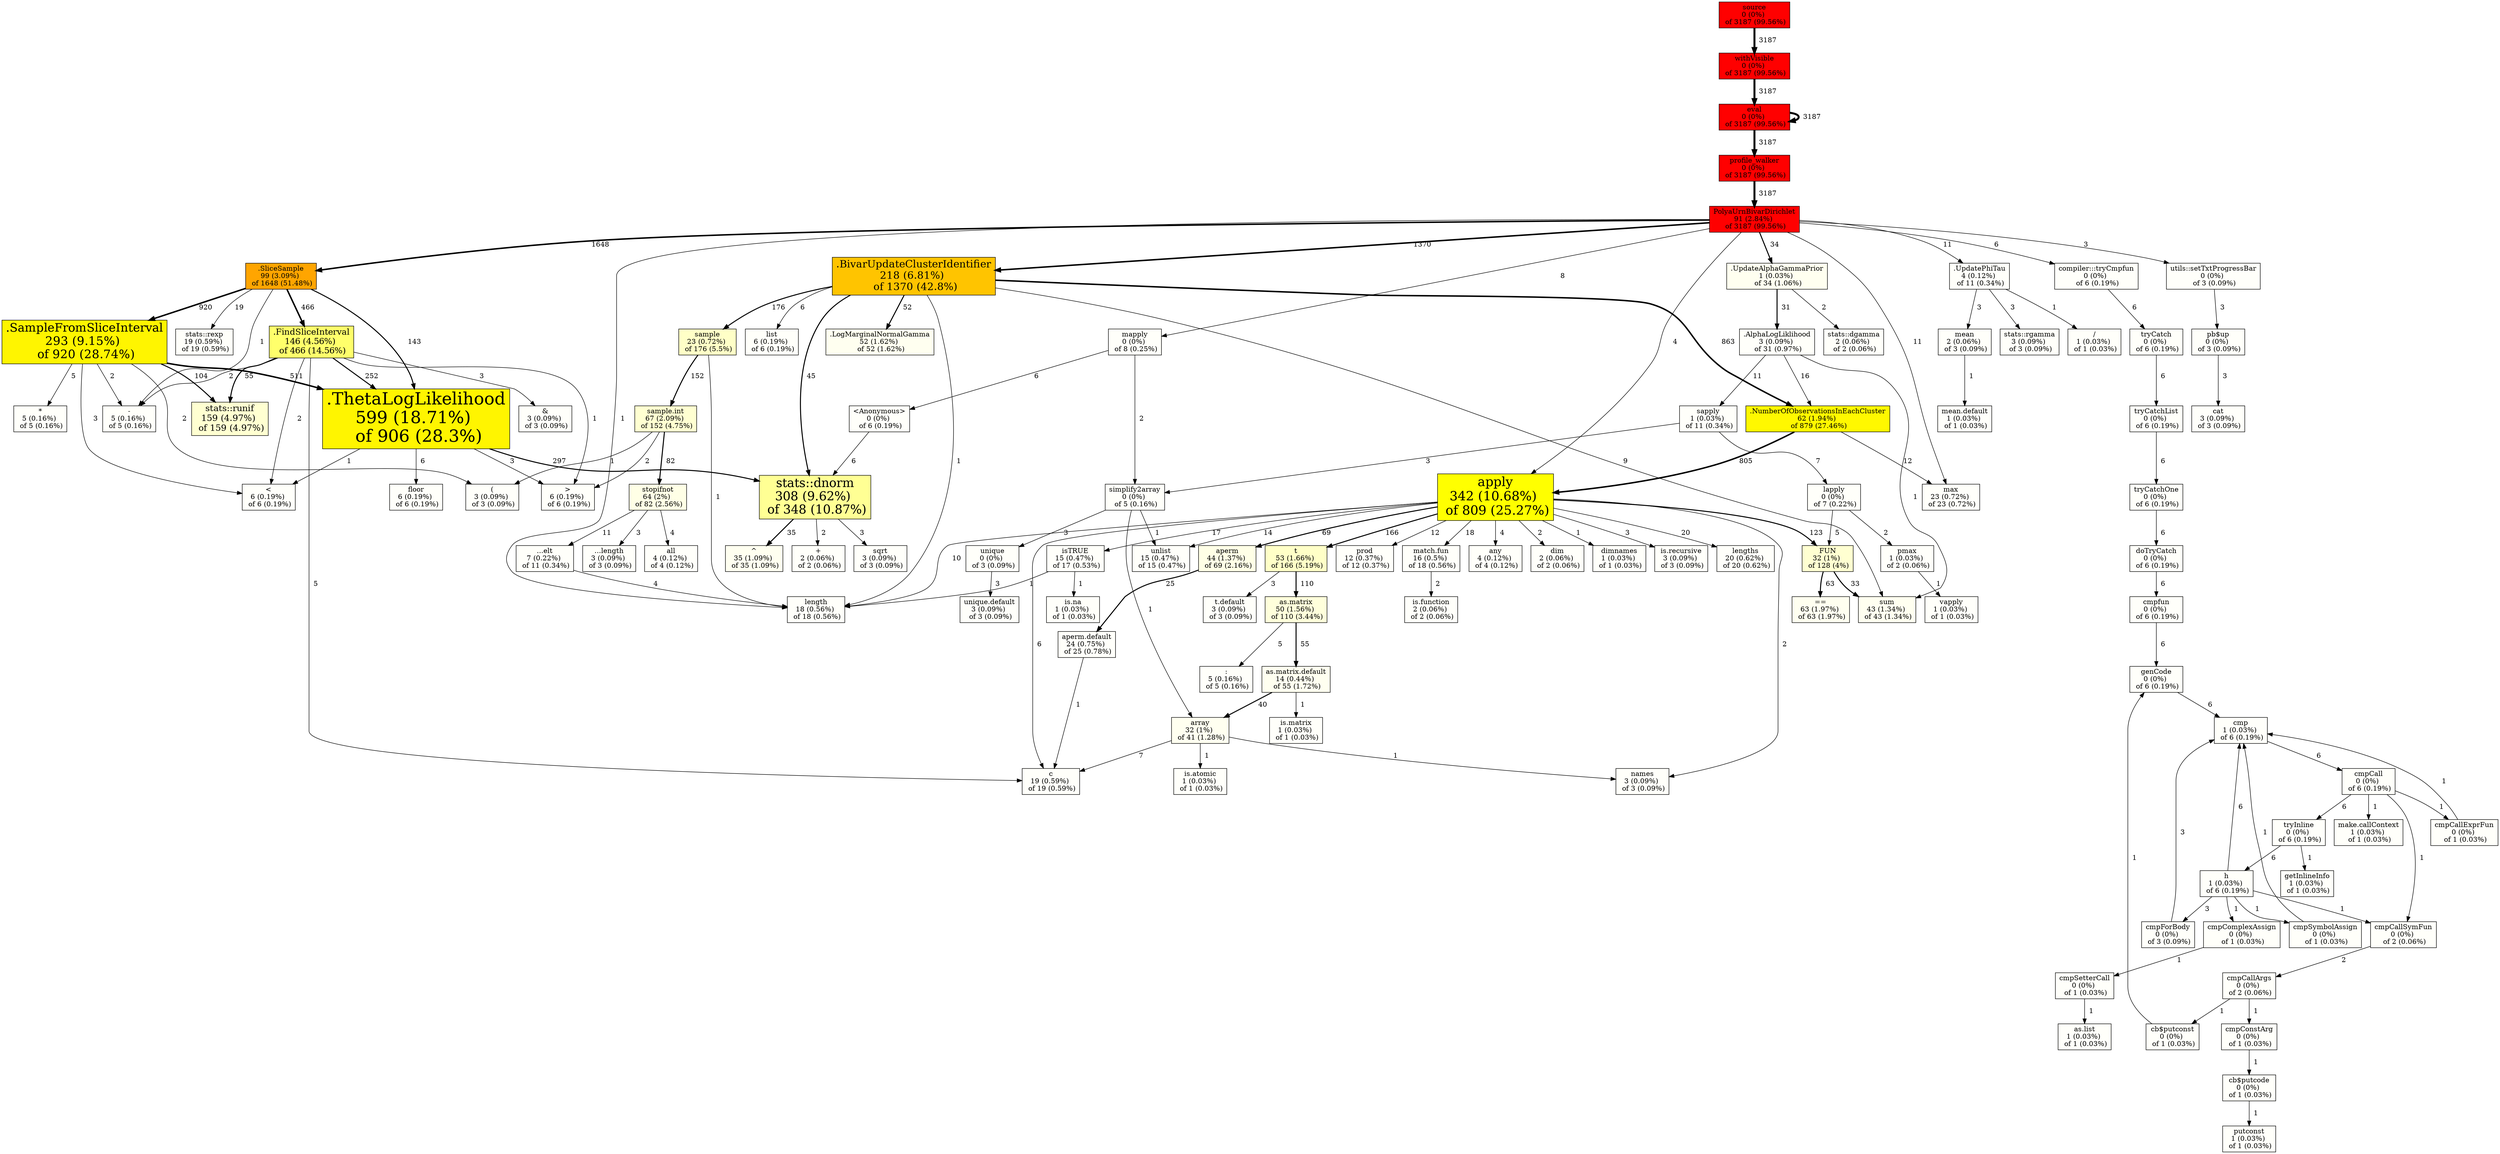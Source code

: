 digraph xyz {
rankdir=TB;
"-\n5 (0.16%) \n of 5 (0.16%)"[shape=box,style=filled,color=black,fillcolor="#FFFFFA"fontsize=14];
":\n5 (0.16%) \n of 5 (0.16%)"[shape=box,style=filled,color=black,fillcolor="#FFFFFA"fontsize=14];
"...elt\n7 (0.22%) \n of 11 (0.34%)"[shape=box,style=filled,color=black,fillcolor="#FFFFFA"fontsize=14];
"...elt\n7 (0.22%) \n of 11 (0.34%)" -> "length\n18 (0.56%) \n of 18 (0.56%)"[label="  4", penwidth=1];
"...length\n3 (0.09%) \n of 3 (0.09%)"[shape=box,style=filled,color=black,fillcolor="#FFFFFA"fontsize=14];
".AlphaLogLiklihood\n3 (0.09%) \n of 31 (0.97%)"[shape=box,style=filled,color=black,fillcolor="#FFFFFA"fontsize=14];
".AlphaLogLiklihood\n3 (0.09%) \n of 31 (0.97%)" -> ".NumberOfObservationsInEachCluster\n62 (1.94%) \n of 879 (27.46%)"[label="  16", penwidth=1];
".AlphaLogLiklihood\n3 (0.09%) \n of 31 (0.97%)" -> "sapply\n1 (0.03%) \n of 11 (0.34%)"[label="  11", penwidth=1];
".AlphaLogLiklihood\n3 (0.09%) \n of 31 (0.97%)" -> "sum\n43 (1.34%) \n of 43 (1.34%)"[label="  1", penwidth=1];
".BivarUpdateClusterIdentifier\n218 (6.81%) \n of 1370 (42.8%)"[shape=box,style=filled,color=black,fillcolor="#FFC400"fontsize=20.8767813611198];
".BivarUpdateClusterIdentifier\n218 (6.81%) \n of 1370 (42.8%)" -> ".LogMarginalNormalGamma\n52 (1.62%) \n of 52 (1.62%)"[label="  52", penwidth=2];
".BivarUpdateClusterIdentifier\n218 (6.81%) \n of 1370 (42.8%)" -> ".NumberOfObservationsInEachCluster\n62 (1.94%) \n of 879 (27.46%)"[label="  863", penwidth=3];
".BivarUpdateClusterIdentifier\n218 (6.81%) \n of 1370 (42.8%)" -> "length\n18 (0.56%) \n of 18 (0.56%)"[label="  1", penwidth=1];
".BivarUpdateClusterIdentifier\n218 (6.81%) \n of 1370 (42.8%)" -> "list\n6 (0.19%) \n of 6 (0.19%)"[label="  6", penwidth=1];
".BivarUpdateClusterIdentifier\n218 (6.81%) \n of 1370 (42.8%)" -> "sample\n23 (0.72%) \n of 176 (5.5%)"[label="  176", penwidth=2];
".BivarUpdateClusterIdentifier\n218 (6.81%) \n of 1370 (42.8%)" -> "stats::dnorm\n308 (9.62%) \n of 348 (10.87%)"[label="  45", penwidth=2];
".BivarUpdateClusterIdentifier\n218 (6.81%) \n of 1370 (42.8%)" -> "sum\n43 (1.34%) \n of 43 (1.34%)"[label="  9", penwidth=1];
".FindSliceInterval\n146 (4.56%) \n of 466 (14.56%)"[shape=box,style=filled,color=black,fillcolor="#FFFF6B"fontsize=17.0833252032501];
".FindSliceInterval\n146 (4.56%) \n of 466 (14.56%)" -> "-\n5 (0.16%) \n of 5 (0.16%)"[label="  2", penwidth=1];
".FindSliceInterval\n146 (4.56%) \n of 466 (14.56%)" -> ".ThetaLogLikelihood\n599 (18.71%) \n of 906 (28.3%)"[label="  252", penwidth=2];
".FindSliceInterval\n146 (4.56%) \n of 466 (14.56%)" -> "&\n3 (0.09%) \n of 3 (0.09%)"[label="  3", penwidth=1];
".FindSliceInterval\n146 (4.56%) \n of 466 (14.56%)" -> "<\n6 (0.19%) \n of 6 (0.19%)"[label="  2", penwidth=1];
".FindSliceInterval\n146 (4.56%) \n of 466 (14.56%)" -> ">\n6 (0.19%) \n of 6 (0.19%)"[label="  1", penwidth=1];
".FindSliceInterval\n146 (4.56%) \n of 466 (14.56%)" -> "c\n19 (0.59%) \n of 19 (0.59%)"[label="  5", penwidth=1];
".FindSliceInterval\n146 (4.56%) \n of 466 (14.56%)" -> "stats::runif\n159 (4.97%) \n of 159 (4.97%)"[label="  55", penwidth=2];
".LogMarginalNormalGamma\n52 (1.62%) \n of 52 (1.62%)"[shape=box,style=filled,color=black,fillcolor="#FFFFF0"fontsize=14];
".NumberOfObservationsInEachCluster\n62 (1.94%) \n of 879 (27.46%)"[shape=box,style=filled,color=black,fillcolor="#FFF800"fontsize=14];
".NumberOfObservationsInEachCluster\n62 (1.94%) \n of 879 (27.46%)" -> "apply\n342 (10.68%) \n of 809 (25.27%)"[label="  805", penwidth=3];
".NumberOfObservationsInEachCluster\n62 (1.94%) \n of 879 (27.46%)" -> "max\n23 (0.72%) \n of 23 (0.72%)"[label="  12", penwidth=1];
".SampleFromSliceInterval\n293 (9.15%) \n of 920 (28.74%)"[shape=box,style=filled,color=black,fillcolor="#FFF500"fontsize=24.1991735396067];
".SampleFromSliceInterval\n293 (9.15%) \n of 920 (28.74%)" -> "-\n5 (0.16%) \n of 5 (0.16%)"[label="  2", penwidth=1];
".SampleFromSliceInterval\n293 (9.15%) \n of 920 (28.74%)" -> ".ThetaLogLikelihood\n599 (18.71%) \n of 906 (28.3%)"[label="  511", penwidth=3];
".SampleFromSliceInterval\n293 (9.15%) \n of 920 (28.74%)" -> "(\n3 (0.09%) \n of 3 (0.09%)"[label="  2", penwidth=1];
".SampleFromSliceInterval\n293 (9.15%) \n of 920 (28.74%)" -> "*\n5 (0.16%) \n of 5 (0.16%)"[label="  5", penwidth=1];
".SampleFromSliceInterval\n293 (9.15%) \n of 920 (28.74%)" -> "<\n6 (0.19%) \n of 6 (0.19%)"[label="  3", penwidth=1];
".SampleFromSliceInterval\n293 (9.15%) \n of 920 (28.74%)" -> "stats::runif\n159 (4.97%) \n of 159 (4.97%)"[label="  104", penwidth=2];
".SliceSample\n99 (3.09%) \n of 1648 (51.48%)"[shape=box,style=filled,color=black,fillcolor="#FFA500"fontsize=14.0627166649976];
".SliceSample\n99 (3.09%) \n of 1648 (51.48%)" -> "-\n5 (0.16%) \n of 5 (0.16%)"[label="  1", penwidth=1];
".SliceSample\n99 (3.09%) \n of 1648 (51.48%)" -> ".FindSliceInterval\n146 (4.56%) \n of 466 (14.56%)"[label="  466", penwidth=3];
".SliceSample\n99 (3.09%) \n of 1648 (51.48%)" -> ".SampleFromSliceInterval\n293 (9.15%) \n of 920 (28.74%)"[label="  920", penwidth=3];
".SliceSample\n99 (3.09%) \n of 1648 (51.48%)" -> ".ThetaLogLikelihood\n599 (18.71%) \n of 906 (28.3%)"[label="  143", penwidth=2];
".SliceSample\n99 (3.09%) \n of 1648 (51.48%)" -> "stats::rexp\n19 (0.59%) \n of 19 (0.59%)"[label="  19", penwidth=1];
".ThetaLogLikelihood\n599 (18.71%) \n of 906 (28.3%)"[shape=box,style=filled,color=black,fillcolor="#FFF500"fontsize=34.6040460062115];
".ThetaLogLikelihood\n599 (18.71%) \n of 906 (28.3%)" -> "<\n6 (0.19%) \n of 6 (0.19%)"[label="  1", penwidth=1];
".ThetaLogLikelihood\n599 (18.71%) \n of 906 (28.3%)" -> ">\n6 (0.19%) \n of 6 (0.19%)"[label="  3", penwidth=1];
".ThetaLogLikelihood\n599 (18.71%) \n of 906 (28.3%)" -> "floor\n6 (0.19%) \n of 6 (0.19%)"[label="  6", penwidth=1];
".ThetaLogLikelihood\n599 (18.71%) \n of 906 (28.3%)" -> "stats::dnorm\n308 (9.62%) \n of 348 (10.87%)"[label="  297", penwidth=2];
".UpdateAlphaGammaPrior\n1 (0.03%) \n of 34 (1.06%)"[shape=box,style=filled,color=black,fillcolor="#FFFFF0"fontsize=14];
".UpdateAlphaGammaPrior\n1 (0.03%) \n of 34 (1.06%)" -> ".AlphaLogLiklihood\n3 (0.09%) \n of 31 (0.97%)"[label="  31", penwidth=2];
".UpdateAlphaGammaPrior\n1 (0.03%) \n of 34 (1.06%)" -> "stats::dgamma\n2 (0.06%) \n of 2 (0.06%)"[label="  2", penwidth=1];
".UpdatePhiTau\n4 (0.12%) \n of 11 (0.34%)"[shape=box,style=filled,color=black,fillcolor="#FFFFFA"fontsize=14];
".UpdatePhiTau\n4 (0.12%) \n of 11 (0.34%)" -> "/\n1 (0.03%) \n of 1 (0.03%)"[label="  1", penwidth=1];
".UpdatePhiTau\n4 (0.12%) \n of 11 (0.34%)" -> "mean\n2 (0.06%) \n of 3 (0.09%)"[label="  3", penwidth=1];
".UpdatePhiTau\n4 (0.12%) \n of 11 (0.34%)" -> "stats::rgamma\n3 (0.09%) \n of 3 (0.09%)"[label="  3", penwidth=1];
"(\n3 (0.09%) \n of 3 (0.09%)"[shape=box,style=filled,color=black,fillcolor="#FFFFFA"fontsize=14];
"*\n5 (0.16%) \n of 5 (0.16%)"[shape=box,style=filled,color=black,fillcolor="#FFFFFA"fontsize=14];
"/\n1 (0.03%) \n of 1 (0.03%)"[shape=box,style=filled,color=black,fillcolor="#FFFFFA"fontsize=14];
"&\n3 (0.09%) \n of 3 (0.09%)"[shape=box,style=filled,color=black,fillcolor="#FFFFFA"fontsize=14];
"^\n35 (1.09%) \n of 35 (1.09%)"[shape=box,style=filled,color=black,fillcolor="#FFFFF0"fontsize=14];
"+\n2 (0.06%) \n of 2 (0.06%)"[shape=box,style=filled,color=black,fillcolor="#FFFFFA"fontsize=14];
"<\n6 (0.19%) \n of 6 (0.19%)"[shape=box,style=filled,color=black,fillcolor="#FFFFFA"fontsize=14];
"<Anonymous>\n0 (0%) \n of 6 (0.19%)"[shape=box,style=filled,color=black,fillcolor="#FFFFFA"fontsize=14];
"<Anonymous>\n0 (0%) \n of 6 (0.19%)" -> "stats::dnorm\n308 (9.62%) \n of 348 (10.87%)"[label="  6", penwidth=1];
"==\n63 (1.97%) \n of 63 (1.97%)"[shape=box,style=filled,color=black,fillcolor="#FFFFF0"fontsize=14];
">\n6 (0.19%) \n of 6 (0.19%)"[shape=box,style=filled,color=black,fillcolor="#FFFFFA"fontsize=14];
"all\n4 (0.12%) \n of 4 (0.12%)"[shape=box,style=filled,color=black,fillcolor="#FFFFFA"fontsize=14];
"any\n4 (0.12%) \n of 4 (0.12%)"[shape=box,style=filled,color=black,fillcolor="#FFFFFA"fontsize=14];
"aperm\n44 (1.37%) \n of 69 (2.16%)"[shape=box,style=filled,color=black,fillcolor="#FFFFE6"fontsize=14];
"aperm\n44 (1.37%) \n of 69 (2.16%)" -> "aperm.default\n24 (0.75%) \n of 25 (0.78%)"[label="  25", penwidth=2];
"aperm.default\n24 (0.75%) \n of 25 (0.78%)"[shape=box,style=filled,color=black,fillcolor="#FFFFFA"fontsize=14];
"aperm.default\n24 (0.75%) \n of 25 (0.78%)" -> "c\n19 (0.59%) \n of 19 (0.59%)"[label="  1", penwidth=1];
"apply\n342 (10.68%) \n of 809 (25.27%)"[shape=box,style=filled,color=black,fillcolor="#FFFF00"fontsize=26.1442154213891];
"apply\n342 (10.68%) \n of 809 (25.27%)" -> "any\n4 (0.12%) \n of 4 (0.12%)"[label="  4", penwidth=1];
"apply\n342 (10.68%) \n of 809 (25.27%)" -> "aperm\n44 (1.37%) \n of 69 (2.16%)"[label="  69", penwidth=2];
"apply\n342 (10.68%) \n of 809 (25.27%)" -> "c\n19 (0.59%) \n of 19 (0.59%)"[label="  6", penwidth=1];
"apply\n342 (10.68%) \n of 809 (25.27%)" -> "dim\n2 (0.06%) \n of 2 (0.06%)"[label="  2", penwidth=1];
"apply\n342 (10.68%) \n of 809 (25.27%)" -> "dimnames\n1 (0.03%) \n of 1 (0.03%)"[label="  1", penwidth=1];
"apply\n342 (10.68%) \n of 809 (25.27%)" -> "FUN\n32 (1%) \n of 128 (4%)"[label="  123", penwidth=2];
"apply\n342 (10.68%) \n of 809 (25.27%)" -> "is.recursive\n3 (0.09%) \n of 3 (0.09%)"[label="  3", penwidth=1];
"apply\n342 (10.68%) \n of 809 (25.27%)" -> "isTRUE\n15 (0.47%) \n of 17 (0.53%)"[label="  17", penwidth=1];
"apply\n342 (10.68%) \n of 809 (25.27%)" -> "length\n18 (0.56%) \n of 18 (0.56%)"[label="  10", penwidth=1];
"apply\n342 (10.68%) \n of 809 (25.27%)" -> "lengths\n20 (0.62%) \n of 20 (0.62%)"[label="  20", penwidth=1];
"apply\n342 (10.68%) \n of 809 (25.27%)" -> "match.fun\n16 (0.5%) \n of 18 (0.56%)"[label="  18", penwidth=1];
"apply\n342 (10.68%) \n of 809 (25.27%)" -> "names\n3 (0.09%) \n of 3 (0.09%)"[label="  2", penwidth=1];
"apply\n342 (10.68%) \n of 809 (25.27%)" -> "prod\n12 (0.37%) \n of 12 (0.37%)"[label="  12", penwidth=1];
"apply\n342 (10.68%) \n of 809 (25.27%)" -> "t\n53 (1.66%) \n of 166 (5.19%)"[label="  166", penwidth=2];
"apply\n342 (10.68%) \n of 809 (25.27%)" -> "unlist\n15 (0.47%) \n of 15 (0.47%)"[label="  14", penwidth=1];
"array\n32 (1%) \n of 41 (1.28%)"[shape=box,style=filled,color=black,fillcolor="#FFFFF0"fontsize=14];
"array\n32 (1%) \n of 41 (1.28%)" -> "c\n19 (0.59%) \n of 19 (0.59%)"[label="  7", penwidth=1];
"array\n32 (1%) \n of 41 (1.28%)" -> "is.atomic\n1 (0.03%) \n of 1 (0.03%)"[label="  1", penwidth=1];
"array\n32 (1%) \n of 41 (1.28%)" -> "names\n3 (0.09%) \n of 3 (0.09%)"[label="  1", penwidth=1];
"as.list\n1 (0.03%) \n of 1 (0.03%)"[shape=box,style=filled,color=black,fillcolor="#FFFFFA"fontsize=14];
"as.matrix\n50 (1.56%) \n of 110 (3.44%)"[shape=box,style=filled,color=black,fillcolor="#FFFFDB"fontsize=14];
"as.matrix\n50 (1.56%) \n of 110 (3.44%)" -> ":\n5 (0.16%) \n of 5 (0.16%)"[label="  5", penwidth=1];
"as.matrix\n50 (1.56%) \n of 110 (3.44%)" -> "as.matrix.default\n14 (0.44%) \n of 55 (1.72%)"[label="  55", penwidth=2];
"as.matrix.default\n14 (0.44%) \n of 55 (1.72%)"[shape=box,style=filled,color=black,fillcolor="#FFFFF0"fontsize=14];
"as.matrix.default\n14 (0.44%) \n of 55 (1.72%)" -> "array\n32 (1%) \n of 41 (1.28%)"[label="  40", penwidth=2];
"as.matrix.default\n14 (0.44%) \n of 55 (1.72%)" -> "is.matrix\n1 (0.03%) \n of 1 (0.03%)"[label="  1", penwidth=1];
"c\n19 (0.59%) \n of 19 (0.59%)"[shape=box,style=filled,color=black,fillcolor="#FFFFFA"fontsize=14];
"cat\n3 (0.09%) \n of 3 (0.09%)"[shape=box,style=filled,color=black,fillcolor="#FFFFFA"fontsize=14];
"cb$putcode\n0 (0%) \n of 1 (0.03%)"[shape=box,style=filled,color=black,fillcolor="#FFFFFA"fontsize=14];
"cb$putcode\n0 (0%) \n of 1 (0.03%)" -> "putconst\n1 (0.03%) \n of 1 (0.03%)"[label="  1", penwidth=1];
"cb$putconst\n0 (0%) \n of 1 (0.03%)"[shape=box,style=filled,color=black,fillcolor="#FFFFFA"fontsize=14];
"cb$putconst\n0 (0%) \n of 1 (0.03%)" -> "genCode\n0 (0%) \n of 6 (0.19%)"[label="  1", penwidth=1];
"cmp\n1 (0.03%) \n of 6 (0.19%)"[shape=box,style=filled,color=black,fillcolor="#FFFFFA"fontsize=14];
"cmp\n1 (0.03%) \n of 6 (0.19%)" -> "cmpCall\n0 (0%) \n of 6 (0.19%)"[label="  6", penwidth=1];
"cmpCall\n0 (0%) \n of 6 (0.19%)"[shape=box,style=filled,color=black,fillcolor="#FFFFFA"fontsize=14];
"cmpCall\n0 (0%) \n of 6 (0.19%)" -> "cmpCallExprFun\n0 (0%) \n of 1 (0.03%)"[label="  1", penwidth=1];
"cmpCall\n0 (0%) \n of 6 (0.19%)" -> "cmpCallSymFun\n0 (0%) \n of 2 (0.06%)"[label="  1", penwidth=1];
"cmpCall\n0 (0%) \n of 6 (0.19%)" -> "make.callContext\n1 (0.03%) \n of 1 (0.03%)"[label="  1", penwidth=1];
"cmpCall\n0 (0%) \n of 6 (0.19%)" -> "tryInline\n0 (0%) \n of 6 (0.19%)"[label="  6", penwidth=1];
"cmpCallArgs\n0 (0%) \n of 2 (0.06%)"[shape=box,style=filled,color=black,fillcolor="#FFFFFA"fontsize=14];
"cmpCallArgs\n0 (0%) \n of 2 (0.06%)" -> "cb$putconst\n0 (0%) \n of 1 (0.03%)"[label="  1", penwidth=1];
"cmpCallArgs\n0 (0%) \n of 2 (0.06%)" -> "cmpConstArg\n0 (0%) \n of 1 (0.03%)"[label="  1", penwidth=1];
"cmpCallExprFun\n0 (0%) \n of 1 (0.03%)"[shape=box,style=filled,color=black,fillcolor="#FFFFFA"fontsize=14];
"cmpCallExprFun\n0 (0%) \n of 1 (0.03%)" -> "cmp\n1 (0.03%) \n of 6 (0.19%)"[label="  1", penwidth=1];
"cmpCallSymFun\n0 (0%) \n of 2 (0.06%)"[shape=box,style=filled,color=black,fillcolor="#FFFFFA"fontsize=14];
"cmpCallSymFun\n0 (0%) \n of 2 (0.06%)" -> "cmpCallArgs\n0 (0%) \n of 2 (0.06%)"[label="  2", penwidth=1];
"cmpComplexAssign\n0 (0%) \n of 1 (0.03%)"[shape=box,style=filled,color=black,fillcolor="#FFFFFA"fontsize=14];
"cmpComplexAssign\n0 (0%) \n of 1 (0.03%)" -> "cmpSetterCall\n0 (0%) \n of 1 (0.03%)"[label="  1", penwidth=1];
"cmpConstArg\n0 (0%) \n of 1 (0.03%)"[shape=box,style=filled,color=black,fillcolor="#FFFFFA"fontsize=14];
"cmpConstArg\n0 (0%) \n of 1 (0.03%)" -> "cb$putcode\n0 (0%) \n of 1 (0.03%)"[label="  1", penwidth=1];
"cmpForBody\n0 (0%) \n of 3 (0.09%)"[shape=box,style=filled,color=black,fillcolor="#FFFFFA"fontsize=14];
"cmpForBody\n0 (0%) \n of 3 (0.09%)" -> "cmp\n1 (0.03%) \n of 6 (0.19%)"[label="  3", penwidth=1];
"cmpfun\n0 (0%) \n of 6 (0.19%)"[shape=box,style=filled,color=black,fillcolor="#FFFFFA"fontsize=14];
"cmpfun\n0 (0%) \n of 6 (0.19%)" -> "genCode\n0 (0%) \n of 6 (0.19%)"[label="  6", penwidth=1];
"cmpSetterCall\n0 (0%) \n of 1 (0.03%)"[shape=box,style=filled,color=black,fillcolor="#FFFFFA"fontsize=14];
"cmpSetterCall\n0 (0%) \n of 1 (0.03%)" -> "as.list\n1 (0.03%) \n of 1 (0.03%)"[label="  1", penwidth=1];
"cmpSymbolAssign\n0 (0%) \n of 1 (0.03%)"[shape=box,style=filled,color=black,fillcolor="#FFFFFA"fontsize=14];
"cmpSymbolAssign\n0 (0%) \n of 1 (0.03%)" -> "cmp\n1 (0.03%) \n of 6 (0.19%)"[label="  1", penwidth=1];
"compiler:::tryCmpfun\n0 (0%) \n of 6 (0.19%)"[shape=box,style=filled,color=black,fillcolor="#FFFFFA"fontsize=14];
"compiler:::tryCmpfun\n0 (0%) \n of 6 (0.19%)" -> "tryCatch\n0 (0%) \n of 6 (0.19%)"[label="  6", penwidth=1];
"dim\n2 (0.06%) \n of 2 (0.06%)"[shape=box,style=filled,color=black,fillcolor="#FFFFFA"fontsize=14];
"dimnames\n1 (0.03%) \n of 1 (0.03%)"[shape=box,style=filled,color=black,fillcolor="#FFFFFA"fontsize=14];
"doTryCatch\n0 (0%) \n of 6 (0.19%)"[shape=box,style=filled,color=black,fillcolor="#FFFFFA"fontsize=14];
"doTryCatch\n0 (0%) \n of 6 (0.19%)" -> "cmpfun\n0 (0%) \n of 6 (0.19%)"[label="  6", penwidth=1];
"eval\n0 (0%) \n of 3187 (99.56%)"[shape=box,style=filled,color=black,fillcolor="#FF0000"fontsize=14];
"eval\n0 (0%) \n of 3187 (99.56%)" -> "eval\n0 (0%) \n of 3187 (99.56%)"[label="  3187", penwidth=4];
"eval\n0 (0%) \n of 3187 (99.56%)" -> "profile_walker\n0 (0%) \n of 3187 (99.56%)"[label="  3187", penwidth=4];
"floor\n6 (0.19%) \n of 6 (0.19%)"[shape=box,style=filled,color=black,fillcolor="#FFFFFA"fontsize=14];
"FUN\n32 (1%) \n of 128 (4%)"[shape=box,style=filled,color=black,fillcolor="#FFFFD1"fontsize=14];
"FUN\n32 (1%) \n of 128 (4%)" -> "==\n63 (1.97%) \n of 63 (1.97%)"[label="  63", penwidth=2];
"FUN\n32 (1%) \n of 128 (4%)" -> "sum\n43 (1.34%) \n of 43 (1.34%)"[label="  33", penwidth=2];
"genCode\n0 (0%) \n of 6 (0.19%)"[shape=box,style=filled,color=black,fillcolor="#FFFFFA"fontsize=14];
"genCode\n0 (0%) \n of 6 (0.19%)" -> "cmp\n1 (0.03%) \n of 6 (0.19%)"[label="  6", penwidth=1];
"getInlineInfo\n1 (0.03%) \n of 1 (0.03%)"[shape=box,style=filled,color=black,fillcolor="#FFFFFA"fontsize=14];
"h\n1 (0.03%) \n of 6 (0.19%)"[shape=box,style=filled,color=black,fillcolor="#FFFFFA"fontsize=14];
"h\n1 (0.03%) \n of 6 (0.19%)" -> "cmp\n1 (0.03%) \n of 6 (0.19%)"[label="  6", penwidth=1];
"h\n1 (0.03%) \n of 6 (0.19%)" -> "cmpCallSymFun\n0 (0%) \n of 2 (0.06%)"[label="  1", penwidth=1];
"h\n1 (0.03%) \n of 6 (0.19%)" -> "cmpComplexAssign\n0 (0%) \n of 1 (0.03%)"[label="  1", penwidth=1];
"h\n1 (0.03%) \n of 6 (0.19%)" -> "cmpForBody\n0 (0%) \n of 3 (0.09%)"[label="  3", penwidth=1];
"h\n1 (0.03%) \n of 6 (0.19%)" -> "cmpSymbolAssign\n0 (0%) \n of 1 (0.03%)"[label="  1", penwidth=1];
"is.atomic\n1 (0.03%) \n of 1 (0.03%)"[shape=box,style=filled,color=black,fillcolor="#FFFFFA"fontsize=14];
"is.function\n2 (0.06%) \n of 2 (0.06%)"[shape=box,style=filled,color=black,fillcolor="#FFFFFA"fontsize=14];
"is.matrix\n1 (0.03%) \n of 1 (0.03%)"[shape=box,style=filled,color=black,fillcolor="#FFFFFA"fontsize=14];
"is.na\n1 (0.03%) \n of 1 (0.03%)"[shape=box,style=filled,color=black,fillcolor="#FFFFFA"fontsize=14];
"is.recursive\n3 (0.09%) \n of 3 (0.09%)"[shape=box,style=filled,color=black,fillcolor="#FFFFFA"fontsize=14];
"isTRUE\n15 (0.47%) \n of 17 (0.53%)"[shape=box,style=filled,color=black,fillcolor="#FFFFFA"fontsize=14];
"isTRUE\n15 (0.47%) \n of 17 (0.53%)" -> "is.na\n1 (0.03%) \n of 1 (0.03%)"[label="  1", penwidth=1];
"isTRUE\n15 (0.47%) \n of 17 (0.53%)" -> "length\n18 (0.56%) \n of 18 (0.56%)"[label="  1", penwidth=1];
"lapply\n0 (0%) \n of 7 (0.22%)"[shape=box,style=filled,color=black,fillcolor="#FFFFFA"fontsize=14];
"lapply\n0 (0%) \n of 7 (0.22%)" -> "FUN\n32 (1%) \n of 128 (4%)"[label="  5", penwidth=1];
"lapply\n0 (0%) \n of 7 (0.22%)" -> "pmax\n1 (0.03%) \n of 2 (0.06%)"[label="  2", penwidth=1];
"length\n18 (0.56%) \n of 18 (0.56%)"[shape=box,style=filled,color=black,fillcolor="#FFFFFA"fontsize=14];
"lengths\n20 (0.62%) \n of 20 (0.62%)"[shape=box,style=filled,color=black,fillcolor="#FFFFFA"fontsize=14];
"list\n6 (0.19%) \n of 6 (0.19%)"[shape=box,style=filled,color=black,fillcolor="#FFFFFA"fontsize=14];
"make.callContext\n1 (0.03%) \n of 1 (0.03%)"[shape=box,style=filled,color=black,fillcolor="#FFFFFA"fontsize=14];
"mapply\n0 (0%) \n of 8 (0.25%)"[shape=box,style=filled,color=black,fillcolor="#FFFFFA"fontsize=14];
"mapply\n0 (0%) \n of 8 (0.25%)" -> "<Anonymous>\n0 (0%) \n of 6 (0.19%)"[label="  6", penwidth=1];
"mapply\n0 (0%) \n of 8 (0.25%)" -> "simplify2array\n0 (0%) \n of 5 (0.16%)"[label="  2", penwidth=1];
"match.fun\n16 (0.5%) \n of 18 (0.56%)"[shape=box,style=filled,color=black,fillcolor="#FFFFFA"fontsize=14];
"match.fun\n16 (0.5%) \n of 18 (0.56%)" -> "is.function\n2 (0.06%) \n of 2 (0.06%)"[label="  2", penwidth=1];
"max\n23 (0.72%) \n of 23 (0.72%)"[shape=box,style=filled,color=black,fillcolor="#FFFFFA"fontsize=14];
"mean\n2 (0.06%) \n of 3 (0.09%)"[shape=box,style=filled,color=black,fillcolor="#FFFFFA"fontsize=14];
"mean\n2 (0.06%) \n of 3 (0.09%)" -> "mean.default\n1 (0.03%) \n of 1 (0.03%)"[label="  1", penwidth=1];
"mean.default\n1 (0.03%) \n of 1 (0.03%)"[shape=box,style=filled,color=black,fillcolor="#FFFFFA"fontsize=14];
"names\n3 (0.09%) \n of 3 (0.09%)"[shape=box,style=filled,color=black,fillcolor="#FFFFFA"fontsize=14];
"pb$up\n0 (0%) \n of 3 (0.09%)"[shape=box,style=filled,color=black,fillcolor="#FFFFFA"fontsize=14];
"pb$up\n0 (0%) \n of 3 (0.09%)" -> "cat\n3 (0.09%) \n of 3 (0.09%)"[label="  3", penwidth=1];
"pmax\n1 (0.03%) \n of 2 (0.06%)"[shape=box,style=filled,color=black,fillcolor="#FFFFFA"fontsize=14];
"pmax\n1 (0.03%) \n of 2 (0.06%)" -> "vapply\n1 (0.03%) \n of 1 (0.03%)"[label="  1", penwidth=1];
"PolyaUrnBivarDirichlet\n91 (2.84%) \n of 3187 (99.56%)"[shape=box,style=filled,color=black,fillcolor="#FF0000"fontsize=14];
"PolyaUrnBivarDirichlet\n91 (2.84%) \n of 3187 (99.56%)" -> ".BivarUpdateClusterIdentifier\n218 (6.81%) \n of 1370 (42.8%)"[label="  1370", penwidth=3];
"PolyaUrnBivarDirichlet\n91 (2.84%) \n of 3187 (99.56%)" -> ".SliceSample\n99 (3.09%) \n of 1648 (51.48%)"[label="  1648", penwidth=3];
"PolyaUrnBivarDirichlet\n91 (2.84%) \n of 3187 (99.56%)" -> ".UpdateAlphaGammaPrior\n1 (0.03%) \n of 34 (1.06%)"[label="  34", penwidth=2];
"PolyaUrnBivarDirichlet\n91 (2.84%) \n of 3187 (99.56%)" -> ".UpdatePhiTau\n4 (0.12%) \n of 11 (0.34%)"[label="  11", penwidth=1];
"PolyaUrnBivarDirichlet\n91 (2.84%) \n of 3187 (99.56%)" -> "apply\n342 (10.68%) \n of 809 (25.27%)"[label="  4", penwidth=1];
"PolyaUrnBivarDirichlet\n91 (2.84%) \n of 3187 (99.56%)" -> "compiler:::tryCmpfun\n0 (0%) \n of 6 (0.19%)"[label="  6", penwidth=1];
"PolyaUrnBivarDirichlet\n91 (2.84%) \n of 3187 (99.56%)" -> "length\n18 (0.56%) \n of 18 (0.56%)"[label="  1", penwidth=1];
"PolyaUrnBivarDirichlet\n91 (2.84%) \n of 3187 (99.56%)" -> "mapply\n0 (0%) \n of 8 (0.25%)"[label="  8", penwidth=1];
"PolyaUrnBivarDirichlet\n91 (2.84%) \n of 3187 (99.56%)" -> "max\n23 (0.72%) \n of 23 (0.72%)"[label="  11", penwidth=1];
"PolyaUrnBivarDirichlet\n91 (2.84%) \n of 3187 (99.56%)" -> "utils::setTxtProgressBar\n0 (0%) \n of 3 (0.09%)"[label="  3", penwidth=1];
"prod\n12 (0.37%) \n of 12 (0.37%)"[shape=box,style=filled,color=black,fillcolor="#FFFFFA"fontsize=14];
"profile_walker\n0 (0%) \n of 3187 (99.56%)"[shape=box,style=filled,color=black,fillcolor="#FF0000"fontsize=14];
"profile_walker\n0 (0%) \n of 3187 (99.56%)" -> "PolyaUrnBivarDirichlet\n91 (2.84%) \n of 3187 (99.56%)"[label="  3187", penwidth=4];
"putconst\n1 (0.03%) \n of 1 (0.03%)"[shape=box,style=filled,color=black,fillcolor="#FFFFFA"fontsize=14];
"sample\n23 (0.72%) \n of 176 (5.5%)"[shape=box,style=filled,color=black,fillcolor="#FFFFC7"fontsize=14];
"sample\n23 (0.72%) \n of 176 (5.5%)" -> "length\n18 (0.56%) \n of 18 (0.56%)"[label="  1", penwidth=1];
"sample\n23 (0.72%) \n of 176 (5.5%)" -> "sample.int\n67 (2.09%) \n of 152 (4.75%)"[label="  152", penwidth=2];
"sample.int\n67 (2.09%) \n of 152 (4.75%)"[shape=box,style=filled,color=black,fillcolor="#FFFFD1"fontsize=14];
"sample.int\n67 (2.09%) \n of 152 (4.75%)" -> "(\n3 (0.09%) \n of 3 (0.09%)"[label="  1", penwidth=1];
"sample.int\n67 (2.09%) \n of 152 (4.75%)" -> ">\n6 (0.19%) \n of 6 (0.19%)"[label="  2", penwidth=1];
"sample.int\n67 (2.09%) \n of 152 (4.75%)" -> "stopifnot\n64 (2%) \n of 82 (2.56%)"[label="  82", penwidth=2];
"sapply\n1 (0.03%) \n of 11 (0.34%)"[shape=box,style=filled,color=black,fillcolor="#FFFFFA"fontsize=14];
"sapply\n1 (0.03%) \n of 11 (0.34%)" -> "lapply\n0 (0%) \n of 7 (0.22%)"[label="  7", penwidth=1];
"sapply\n1 (0.03%) \n of 11 (0.34%)" -> "simplify2array\n0 (0%) \n of 5 (0.16%)"[label="  3", penwidth=1];
"simplify2array\n0 (0%) \n of 5 (0.16%)"[shape=box,style=filled,color=black,fillcolor="#FFFFFA"fontsize=14];
"simplify2array\n0 (0%) \n of 5 (0.16%)" -> "array\n32 (1%) \n of 41 (1.28%)"[label="  1", penwidth=1];
"simplify2array\n0 (0%) \n of 5 (0.16%)" -> "unique\n0 (0%) \n of 3 (0.09%)"[label="  3", penwidth=1];
"simplify2array\n0 (0%) \n of 5 (0.16%)" -> "unlist\n15 (0.47%) \n of 15 (0.47%)"[label="  1", penwidth=1];
"source\n0 (0%) \n of 3187 (99.56%)"[shape=box,style=filled,color=black,fillcolor="#FF0000"fontsize=14];
"source\n0 (0%) \n of 3187 (99.56%)" -> "withVisible\n0 (0%) \n of 3187 (99.56%)"[label="  3187", penwidth=4];
"sqrt\n3 (0.09%) \n of 3 (0.09%)"[shape=box,style=filled,color=black,fillcolor="#FFFFFA"fontsize=14];
"stats::dgamma\n2 (0.06%) \n of 2 (0.06%)"[shape=box,style=filled,color=black,fillcolor="#FFFFFA"fontsize=14];
"stats::dnorm\n308 (9.62%) \n of 348 (10.87%)"[shape=box,style=filled,color=black,fillcolor="#FFFF94"fontsize=24.8128998708333];
"stats::dnorm\n308 (9.62%) \n of 348 (10.87%)" -> "^\n35 (1.09%) \n of 35 (1.09%)"[label="  35", penwidth=2];
"stats::dnorm\n308 (9.62%) \n of 348 (10.87%)" -> "+\n2 (0.06%) \n of 2 (0.06%)"[label="  2", penwidth=1];
"stats::dnorm\n308 (9.62%) \n of 348 (10.87%)" -> "sqrt\n3 (0.09%) \n of 3 (0.09%)"[label="  3", penwidth=1];
"stats::rexp\n19 (0.59%) \n of 19 (0.59%)"[shape=box,style=filled,color=black,fillcolor="#FFFFFA"fontsize=14];
"stats::rgamma\n3 (0.09%) \n of 3 (0.09%)"[shape=box,style=filled,color=black,fillcolor="#FFFFFA"fontsize=14];
"stats::runif\n159 (4.97%) \n of 159 (4.97%)"[shape=box,style=filled,color=black,fillcolor="#FFFFD1"fontsize=17.8347974476864];
"stopifnot\n64 (2%) \n of 82 (2.56%)"[shape=box,style=filled,color=black,fillcolor="#FFFFE6"fontsize=14];
"stopifnot\n64 (2%) \n of 82 (2.56%)" -> "...elt\n7 (0.22%) \n of 11 (0.34%)"[label="  11", penwidth=1];
"stopifnot\n64 (2%) \n of 82 (2.56%)" -> "...length\n3 (0.09%) \n of 3 (0.09%)"[label="  3", penwidth=1];
"stopifnot\n64 (2%) \n of 82 (2.56%)" -> "all\n4 (0.12%) \n of 4 (0.12%)"[label="  4", penwidth=1];
"sum\n43 (1.34%) \n of 43 (1.34%)"[shape=box,style=filled,color=black,fillcolor="#FFFFF0"fontsize=14];
"t\n53 (1.66%) \n of 166 (5.19%)"[shape=box,style=filled,color=black,fillcolor="#FFFFC7"fontsize=14];
"t\n53 (1.66%) \n of 166 (5.19%)" -> "as.matrix\n50 (1.56%) \n of 110 (3.44%)"[label="  110", penwidth=2];
"t\n53 (1.66%) \n of 166 (5.19%)" -> "t.default\n3 (0.09%) \n of 3 (0.09%)"[label="  3", penwidth=1];
"t.default\n3 (0.09%) \n of 3 (0.09%)"[shape=box,style=filled,color=black,fillcolor="#FFFFFA"fontsize=14];
"tryCatch\n0 (0%) \n of 6 (0.19%)"[shape=box,style=filled,color=black,fillcolor="#FFFFFA"fontsize=14];
"tryCatch\n0 (0%) \n of 6 (0.19%)" -> "tryCatchList\n0 (0%) \n of 6 (0.19%)"[label="  6", penwidth=1];
"tryCatchList\n0 (0%) \n of 6 (0.19%)"[shape=box,style=filled,color=black,fillcolor="#FFFFFA"fontsize=14];
"tryCatchList\n0 (0%) \n of 6 (0.19%)" -> "tryCatchOne\n0 (0%) \n of 6 (0.19%)"[label="  6", penwidth=1];
"tryCatchOne\n0 (0%) \n of 6 (0.19%)"[shape=box,style=filled,color=black,fillcolor="#FFFFFA"fontsize=14];
"tryCatchOne\n0 (0%) \n of 6 (0.19%)" -> "doTryCatch\n0 (0%) \n of 6 (0.19%)"[label="  6", penwidth=1];
"tryInline\n0 (0%) \n of 6 (0.19%)"[shape=box,style=filled,color=black,fillcolor="#FFFFFA"fontsize=14];
"tryInline\n0 (0%) \n of 6 (0.19%)" -> "getInlineInfo\n1 (0.03%) \n of 1 (0.03%)"[label="  1", penwidth=1];
"tryInline\n0 (0%) \n of 6 (0.19%)" -> "h\n1 (0.03%) \n of 6 (0.19%)"[label="  6", penwidth=1];
"unique\n0 (0%) \n of 3 (0.09%)"[shape=box,style=filled,color=black,fillcolor="#FFFFFA"fontsize=14];
"unique\n0 (0%) \n of 3 (0.09%)" -> "unique.default\n3 (0.09%) \n of 3 (0.09%)"[label="  3", penwidth=1];
"unique.default\n3 (0.09%) \n of 3 (0.09%)"[shape=box,style=filled,color=black,fillcolor="#FFFFFA"fontsize=14];
"unlist\n15 (0.47%) \n of 15 (0.47%)"[shape=box,style=filled,color=black,fillcolor="#FFFFFA"fontsize=14];
"utils::setTxtProgressBar\n0 (0%) \n of 3 (0.09%)"[shape=box,style=filled,color=black,fillcolor="#FFFFFA"fontsize=14];
"utils::setTxtProgressBar\n0 (0%) \n of 3 (0.09%)" -> "pb$up\n0 (0%) \n of 3 (0.09%)"[label="  3", penwidth=1];
"vapply\n1 (0.03%) \n of 1 (0.03%)"[shape=box,style=filled,color=black,fillcolor="#FFFFFA"fontsize=14];
"withVisible\n0 (0%) \n of 3187 (99.56%)"[shape=box,style=filled,color=black,fillcolor="#FF0000"fontsize=14];
"withVisible\n0 (0%) \n of 3187 (99.56%)" -> "eval\n0 (0%) \n of 3187 (99.56%)"[label="  3187", penwidth=4];
}